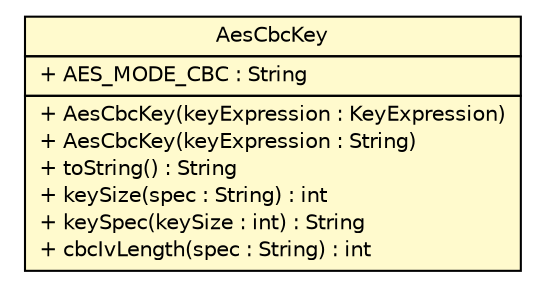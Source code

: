 #!/usr/local/bin/dot
#
# Class diagram 
# Generated by UMLGraph version R5_6-24-gf6e263 (http://www.umlgraph.org/)
#

digraph G {
	edge [fontname="Helvetica",fontsize=10,labelfontname="Helvetica",labelfontsize=10];
	node [fontname="Helvetica",fontsize=10,shape=plaintext];
	nodesep=0.25;
	ranksep=0.5;
	// com.yirendai.oss.lib.common.crypto.AesCbcKey
	c506 [label=<<table title="com.yirendai.oss.lib.common.crypto.AesCbcKey" border="0" cellborder="1" cellspacing="0" cellpadding="2" port="p" bgcolor="lemonChiffon" href="./AesCbcKey.html">
		<tr><td><table border="0" cellspacing="0" cellpadding="1">
<tr><td align="center" balign="center"> AesCbcKey </td></tr>
		</table></td></tr>
		<tr><td><table border="0" cellspacing="0" cellpadding="1">
<tr><td align="left" balign="left"> + AES_MODE_CBC : String </td></tr>
		</table></td></tr>
		<tr><td><table border="0" cellspacing="0" cellpadding="1">
<tr><td align="left" balign="left"> + AesCbcKey(keyExpression : KeyExpression) </td></tr>
<tr><td align="left" balign="left"> + AesCbcKey(keyExpression : String) </td></tr>
<tr><td align="left" balign="left"> + toString() : String </td></tr>
<tr><td align="left" balign="left"> + keySize(spec : String) : int </td></tr>
<tr><td align="left" balign="left"> + keySpec(keySize : int) : String </td></tr>
<tr><td align="left" balign="left"> + cbcIvLength(spec : String) : int </td></tr>
		</table></td></tr>
		</table>>, URL="./AesCbcKey.html", fontname="Helvetica", fontcolor="black", fontsize=10.0];
}


